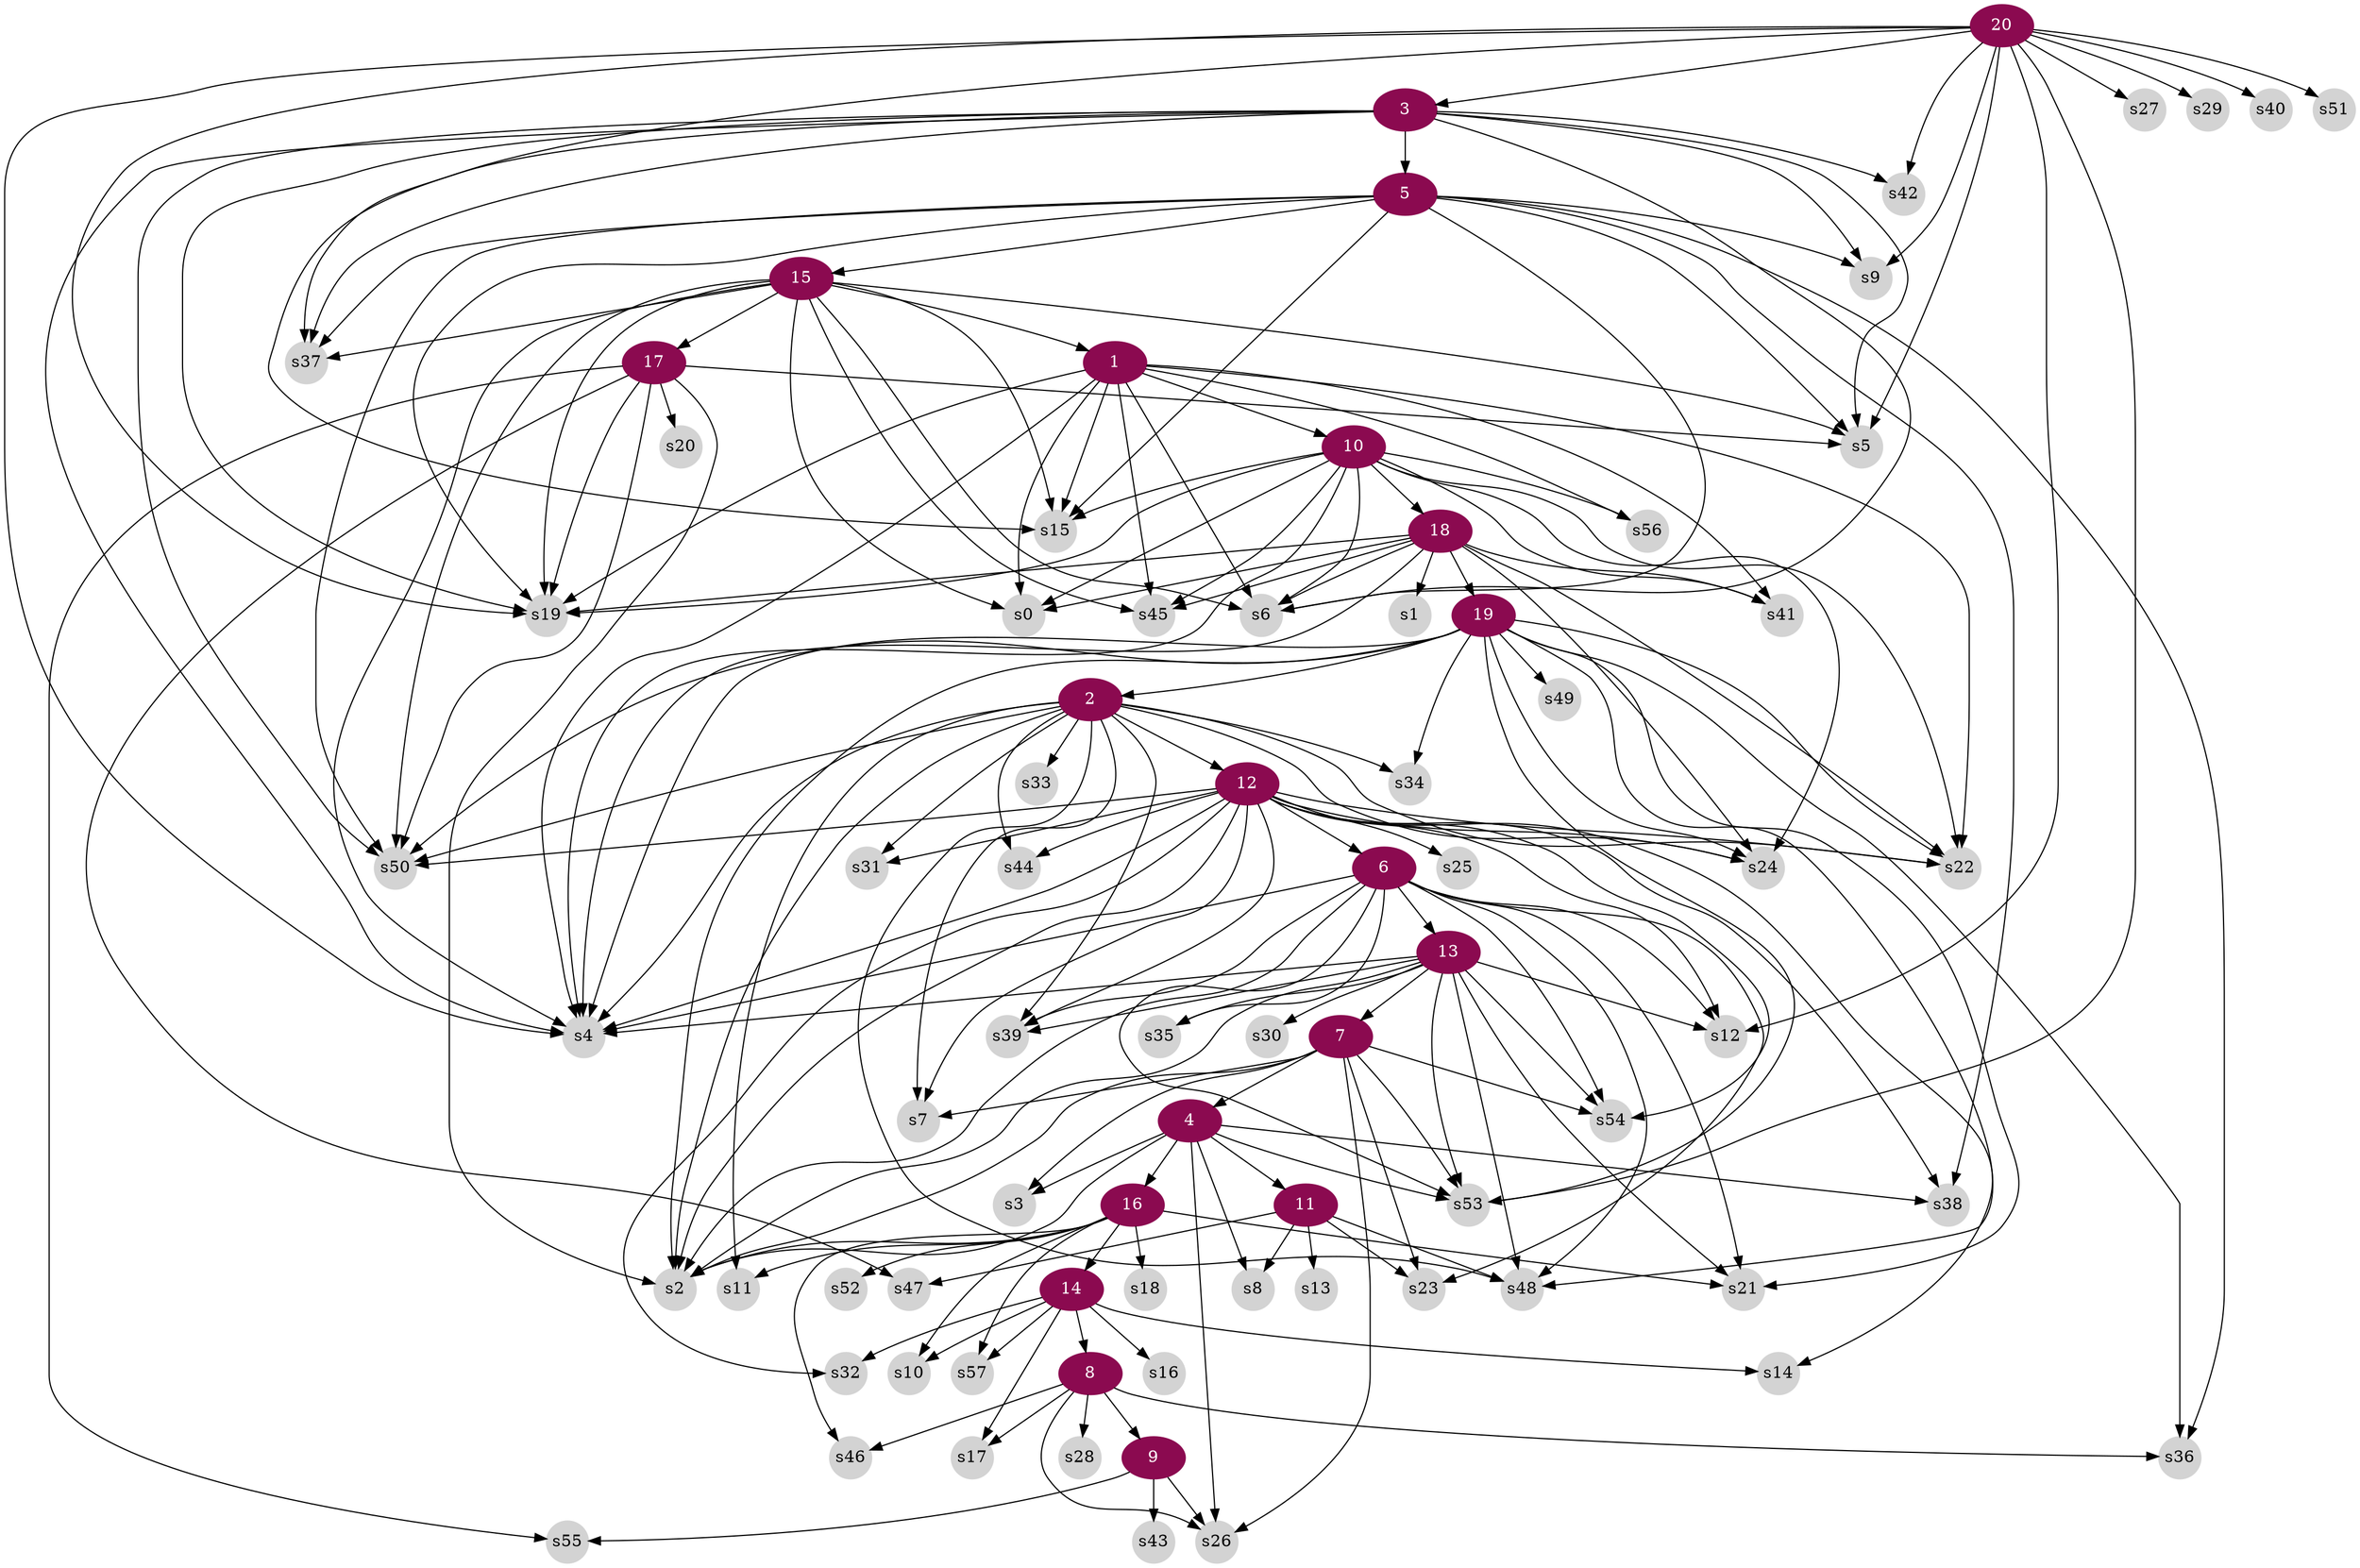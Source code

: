 digraph g{
node [color=deeppink4, style=filled, fontcolor=white];	
15 -> 1;
19 -> 2;
20 -> 3;
7 -> 4;
3 -> 5;
12 -> 6;
13 -> 7;
14 -> 8;
8 -> 9;
1 -> 10;
4 -> 11;
2 -> 12;
6 -> 13;
16 -> 14;
5 -> 15;
4 -> 16;
15 -> 17;
10 -> 18;
18 -> 19;
node [color=lightgrey, style=filled, fontcolor=black, shape=circle, fixedsize=true];  
1 -> s0;
1 -> s4;
1 -> s6;
1 -> s15;
1 -> s19;
1 -> s22;
1 -> s41;
1 -> s45;
1 -> s56;
2 -> s2;
2 -> s4;
2 -> s7;
2 -> s11;
2 -> s22;
2 -> s24;
2 -> s31;
2 -> s33;
2 -> s34;
2 -> s39;
2 -> s44;
2 -> s48;
2 -> s50;
3 -> s4;
3 -> s5;
3 -> s6;
3 -> s9;
3 -> s15;
3 -> s19;
3 -> s37;
3 -> s42;
3 -> s50;
4 -> s2;
4 -> s3;
4 -> s8;
4 -> s26;
4 -> s38;
4 -> s53;
5 -> s5;
5 -> s6;
5 -> s9;
5 -> s15;
5 -> s19;
5 -> s36;
5 -> s37;
5 -> s38;
5 -> s50;
6 -> s2;
6 -> s4;
6 -> s12;
6 -> s21;
6 -> s23;
6 -> s35;
6 -> s39;
6 -> s48;
6 -> s53;
6 -> s54;
7 -> s2;
7 -> s3;
7 -> s7;
7 -> s23;
7 -> s26;
7 -> s53;
7 -> s54;
8 -> s17;
8 -> s26;
8 -> s28;
8 -> s36;
8 -> s46;
9 -> s26;
9 -> s43;
9 -> s55;
10 -> s0;
10 -> s4;
10 -> s6;
10 -> s15;
10 -> s19;
10 -> s22;
10 -> s24;
10 -> s41;
10 -> s45;
10 -> s56;
11 -> s8;
11 -> s13;
11 -> s23;
11 -> s47;
11 -> s48;
12 -> s2;
12 -> s4;
12 -> s7;
12 -> s12;
12 -> s14;
12 -> s22;
12 -> s24;
12 -> s25;
12 -> s31;
12 -> s32;
12 -> s38;
12 -> s39;
12 -> s44;
12 -> s50;
12 -> s54;
13 -> s2;
13 -> s4;
13 -> s12;
13 -> s21;
13 -> s30;
13 -> s35;
13 -> s39;
13 -> s48;
13 -> s53;
13 -> s54;
14 -> s10;
14 -> s14;
14 -> s16;
14 -> s17;
14 -> s32;
14 -> s57;
15 -> s0;
15 -> s4;
15 -> s5;
15 -> s6;
15 -> s15;
15 -> s19;
15 -> s37;
15 -> s45;
15 -> s50;
16 -> s2;
16 -> s10;
16 -> s11;
16 -> s18;
16 -> s21;
16 -> s46;
16 -> s52;
16 -> s57;
17 -> s2;
17 -> s5;
17 -> s19;
17 -> s20;
17 -> s47;
17 -> s50;
17 -> s55;
18 -> s0;
18 -> s1;
18 -> s4;
18 -> s6;
18 -> s19;
18 -> s22;
18 -> s24;
18 -> s41;
18 -> s45;
19 -> s2;
19 -> s4;
19 -> s21;
19 -> s22;
19 -> s24;
19 -> s34;
19 -> s36;
19 -> s48;
19 -> s49;
19 -> s50;
19 -> s53;
20 -> s4;
20 -> s5;
20 -> s9;
20 -> s12;
20 -> s19;
20 -> s27;
20 -> s29;
20 -> s37;
20 -> s40;
20 -> s42;
20 -> s51;
20 -> s53;
}
